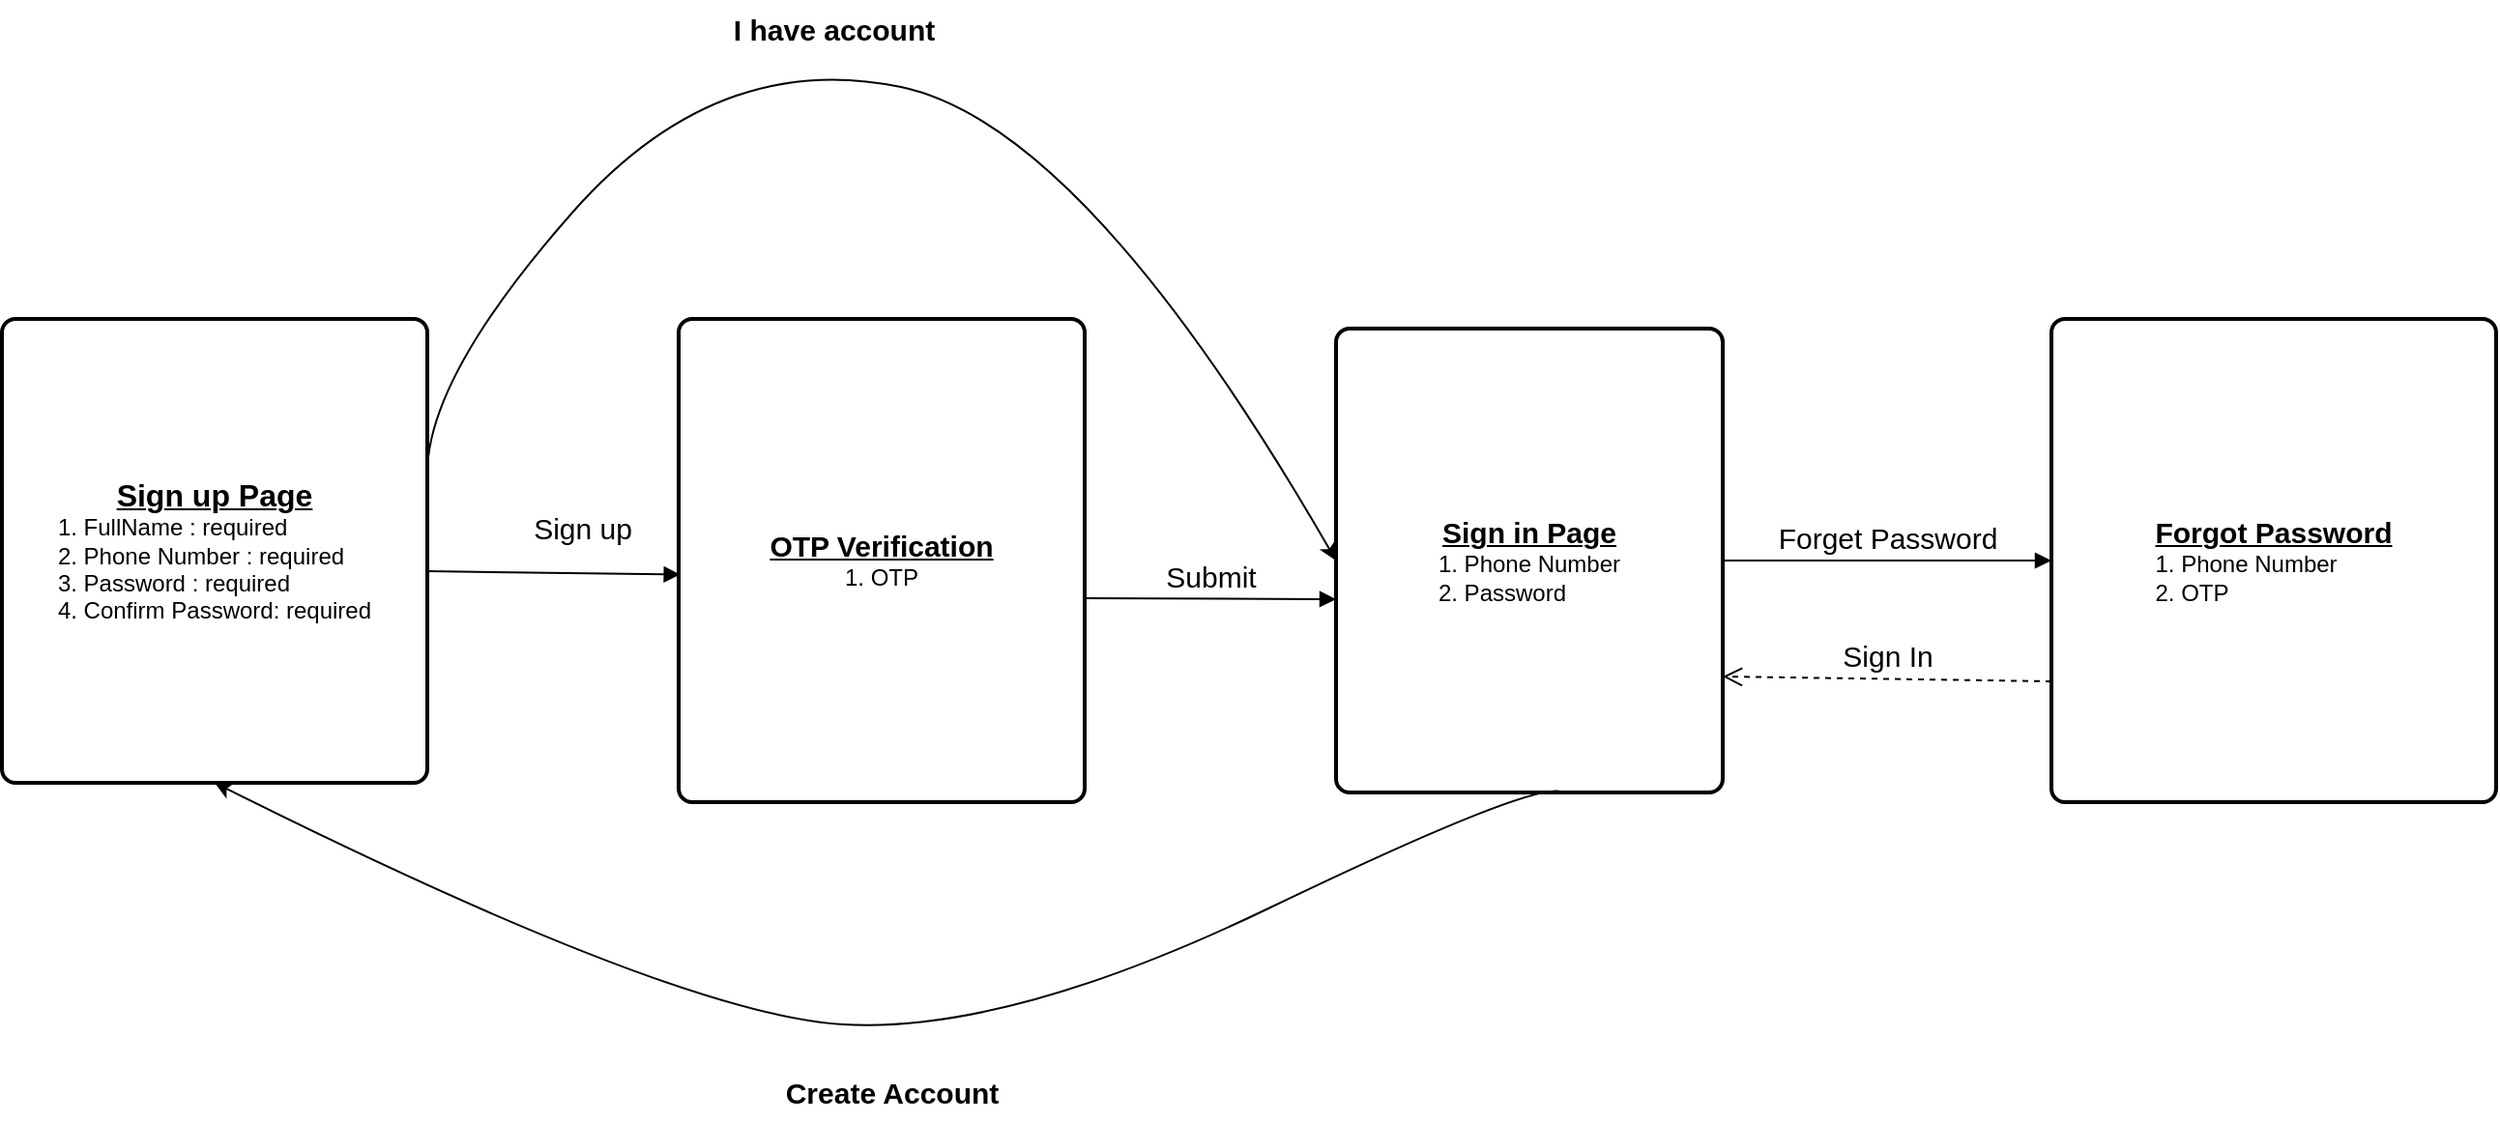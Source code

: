 <mxfile version="20.5.3" type="github">
  <diagram id="aYjSBJGI4ktvpe437_4Q" name="Page-1">
    <mxGraphModel dx="1578" dy="891" grid="1" gridSize="10" guides="1" tooltips="1" connect="1" arrows="1" fold="1" page="1" pageScale="1" pageWidth="5000" pageHeight="5000" math="0" shadow="0">
      <root>
        <mxCell id="0" />
        <mxCell id="1" parent="0" />
        <mxCell id="L8MC8x3EUeCU28Ni2fcM-1" value="&lt;b&gt;&lt;u&gt;&lt;font style=&quot;font-size: 16px;&quot;&gt;Sign up Page&lt;/font&gt;&lt;/u&gt;&lt;/b&gt;&lt;br&gt;&lt;div style=&quot;text-align: left;&quot;&gt;&lt;span style=&quot;background-color: initial;&quot;&gt;1. FullName : required&lt;/span&gt;&lt;/div&gt;&lt;div style=&quot;text-align: left;&quot;&gt;&lt;span style=&quot;background-color: initial;&quot;&gt;2. Phone Number : required&lt;/span&gt;&lt;/div&gt;&lt;div style=&quot;text-align: left;&quot;&gt;&lt;span style=&quot;background-color: initial;&quot;&gt;3. Password : required&lt;/span&gt;&lt;/div&gt;&lt;div style=&quot;text-align: left;&quot;&gt;&lt;span style=&quot;background-color: initial;&quot;&gt;4. Confirm Password: required&lt;/span&gt;&lt;/div&gt;" style="rounded=1;whiteSpace=wrap;html=1;absoluteArcSize=1;arcSize=14;strokeWidth=2;" vertex="1" parent="1">
          <mxGeometry x="1040" y="230" width="220" height="240" as="geometry" />
        </mxCell>
        <mxCell id="L8MC8x3EUeCU28Ni2fcM-3" value="&lt;b&gt;&lt;u&gt;&lt;font style=&quot;font-size: 15px;&quot;&gt;Sign in Page&lt;/font&gt;&lt;/u&gt;&lt;/b&gt;&lt;br&gt;&lt;div style=&quot;text-align: left;&quot;&gt;&lt;span style=&quot;background-color: initial;&quot;&gt;1. Phone Number&lt;/span&gt;&lt;/div&gt;&lt;div style=&quot;text-align: left;&quot;&gt;&lt;span style=&quot;background-color: initial;&quot;&gt;2. Password&lt;/span&gt;&lt;/div&gt;" style="rounded=1;whiteSpace=wrap;html=1;absoluteArcSize=1;arcSize=14;strokeWidth=2;" vertex="1" parent="1">
          <mxGeometry x="1730" y="235" width="200" height="240" as="geometry" />
        </mxCell>
        <mxCell id="L8MC8x3EUeCU28Ni2fcM-4" value="&lt;b&gt;&lt;u&gt;&lt;font style=&quot;font-size: 15px;&quot;&gt;Forgot Password&lt;/font&gt;&lt;/u&gt;&lt;/b&gt;&lt;br&gt;&lt;div style=&quot;text-align: left;&quot;&gt;&lt;span style=&quot;background-color: initial;&quot;&gt;1. Phone Number&lt;/span&gt;&lt;/div&gt;&lt;div style=&quot;text-align: left;&quot;&gt;&lt;span style=&quot;background-color: initial;&quot;&gt;2. OTP&lt;/span&gt;&lt;/div&gt;" style="rounded=1;whiteSpace=wrap;html=1;absoluteArcSize=1;arcSize=14;strokeWidth=2;" vertex="1" parent="1">
          <mxGeometry x="2100" y="230" width="230" height="250" as="geometry" />
        </mxCell>
        <mxCell id="L8MC8x3EUeCU28Ni2fcM-5" value="&lt;font style=&quot;font-size: 15px;&quot;&gt;&lt;b&gt;&lt;u&gt;OTP Verification&lt;/u&gt;&lt;/b&gt;&lt;/font&gt;&lt;br&gt;1. OTP" style="rounded=1;whiteSpace=wrap;html=1;absoluteArcSize=1;arcSize=14;strokeWidth=2;" vertex="1" parent="1">
          <mxGeometry x="1390" y="230" width="210" height="250" as="geometry" />
        </mxCell>
        <mxCell id="L8MC8x3EUeCU28Ni2fcM-6" value="Sign up" style="html=1;verticalAlign=bottom;endArrow=block;rounded=0;fontSize=15;entryX=0.004;entryY=0.529;entryDx=0;entryDy=0;entryPerimeter=0;exitX=0.999;exitY=0.544;exitDx=0;exitDy=0;exitPerimeter=0;" edge="1" parent="1" source="L8MC8x3EUeCU28Ni2fcM-1" target="L8MC8x3EUeCU28Ni2fcM-5">
          <mxGeometry x="0.221" y="12" width="80" relative="1" as="geometry">
            <mxPoint x="1280" y="360" as="sourcePoint" />
            <mxPoint x="1360" y="360" as="targetPoint" />
            <mxPoint as="offset" />
          </mxGeometry>
        </mxCell>
        <mxCell id="L8MC8x3EUeCU28Ni2fcM-10" value="" style="curved=1;endArrow=classic;html=1;rounded=0;fontSize=15;entryX=0;entryY=0.5;entryDx=0;entryDy=0;" edge="1" parent="1" target="L8MC8x3EUeCU28Ni2fcM-3">
          <mxGeometry width="50" height="50" relative="1" as="geometry">
            <mxPoint x="1260" y="310" as="sourcePoint" />
            <mxPoint x="1310" y="260" as="targetPoint" />
            <Array as="points">
              <mxPoint x="1260" y="260" />
              <mxPoint x="1410" y="90" />
              <mxPoint x="1600" y="130" />
            </Array>
          </mxGeometry>
        </mxCell>
        <mxCell id="L8MC8x3EUeCU28Ni2fcM-12" value="&lt;b&gt;I have account&lt;/b&gt;" style="text;html=1;align=center;verticalAlign=middle;resizable=0;points=[];autosize=1;strokeColor=none;fillColor=none;fontSize=15;" vertex="1" parent="1">
          <mxGeometry x="1405" y="65" width="130" height="30" as="geometry" />
        </mxCell>
        <mxCell id="L8MC8x3EUeCU28Ni2fcM-15" value="Submit" style="html=1;verticalAlign=bottom;endArrow=block;rounded=0;fontSize=15;exitX=0.999;exitY=0.578;exitDx=0;exitDy=0;exitPerimeter=0;" edge="1" parent="1" source="L8MC8x3EUeCU28Ni2fcM-5">
          <mxGeometry width="80" relative="1" as="geometry">
            <mxPoint x="1620" y="370" as="sourcePoint" />
            <mxPoint x="1730" y="375" as="targetPoint" />
          </mxGeometry>
        </mxCell>
        <mxCell id="L8MC8x3EUeCU28Ni2fcM-17" value="Forget Password" style="html=1;verticalAlign=bottom;endArrow=block;rounded=0;fontSize=15;entryX=0;entryY=0.5;entryDx=0;entryDy=0;" edge="1" parent="1" source="L8MC8x3EUeCU28Ni2fcM-3" target="L8MC8x3EUeCU28Ni2fcM-4">
          <mxGeometry width="80" relative="1" as="geometry">
            <mxPoint x="1930" y="355" as="sourcePoint" />
            <mxPoint x="2010" y="355" as="targetPoint" />
          </mxGeometry>
        </mxCell>
        <mxCell id="L8MC8x3EUeCU28Ni2fcM-18" value="Sign In" style="html=1;verticalAlign=bottom;endArrow=open;dashed=1;endSize=8;rounded=0;fontSize=15;exitX=0;exitY=0.75;exitDx=0;exitDy=0;entryX=1;entryY=0.75;entryDx=0;entryDy=0;" edge="1" parent="1" source="L8MC8x3EUeCU28Ni2fcM-4" target="L8MC8x3EUeCU28Ni2fcM-3">
          <mxGeometry relative="1" as="geometry">
            <mxPoint x="2080" y="420" as="sourcePoint" />
            <mxPoint x="1930" y="420" as="targetPoint" />
          </mxGeometry>
        </mxCell>
        <mxCell id="L8MC8x3EUeCU28Ni2fcM-20" value="" style="curved=1;endArrow=classic;html=1;rounded=0;fontSize=15;entryX=0.5;entryY=1;entryDx=0;entryDy=0;exitX=0.582;exitY=0.998;exitDx=0;exitDy=0;exitPerimeter=0;" edge="1" parent="1" source="L8MC8x3EUeCU28Ni2fcM-3" target="L8MC8x3EUeCU28Ni2fcM-1">
          <mxGeometry width="50" height="50" relative="1" as="geometry">
            <mxPoint x="1830" y="520" as="sourcePoint" />
            <mxPoint x="1880" y="470" as="targetPoint" />
            <Array as="points">
              <mxPoint x="1830" y="470" />
              <mxPoint x="1560" y="600" />
              <mxPoint x="1390" y="590" />
            </Array>
          </mxGeometry>
        </mxCell>
        <mxCell id="L8MC8x3EUeCU28Ni2fcM-22" value="&lt;b&gt;Create Account&lt;/b&gt;" style="text;html=1;align=center;verticalAlign=middle;resizable=0;points=[];autosize=1;strokeColor=none;fillColor=none;fontSize=15;" vertex="1" parent="1">
          <mxGeometry x="1435" y="615" width="130" height="30" as="geometry" />
        </mxCell>
      </root>
    </mxGraphModel>
  </diagram>
</mxfile>
